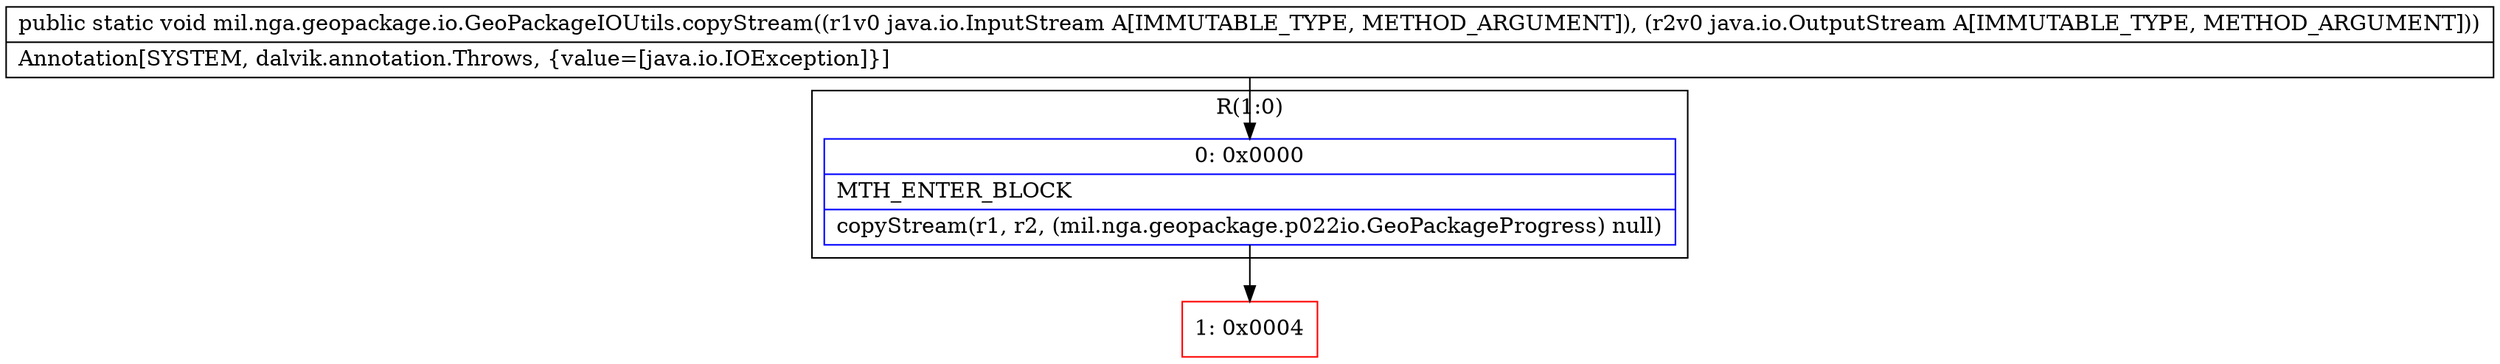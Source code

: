 digraph "CFG formil.nga.geopackage.io.GeoPackageIOUtils.copyStream(Ljava\/io\/InputStream;Ljava\/io\/OutputStream;)V" {
subgraph cluster_Region_156028977 {
label = "R(1:0)";
node [shape=record,color=blue];
Node_0 [shape=record,label="{0\:\ 0x0000|MTH_ENTER_BLOCK\l|copyStream(r1, r2, (mil.nga.geopackage.p022io.GeoPackageProgress) null)\l}"];
}
Node_1 [shape=record,color=red,label="{1\:\ 0x0004}"];
MethodNode[shape=record,label="{public static void mil.nga.geopackage.io.GeoPackageIOUtils.copyStream((r1v0 java.io.InputStream A[IMMUTABLE_TYPE, METHOD_ARGUMENT]), (r2v0 java.io.OutputStream A[IMMUTABLE_TYPE, METHOD_ARGUMENT]))  | Annotation[SYSTEM, dalvik.annotation.Throws, \{value=[java.io.IOException]\}]\l}"];
MethodNode -> Node_0;
Node_0 -> Node_1;
}

